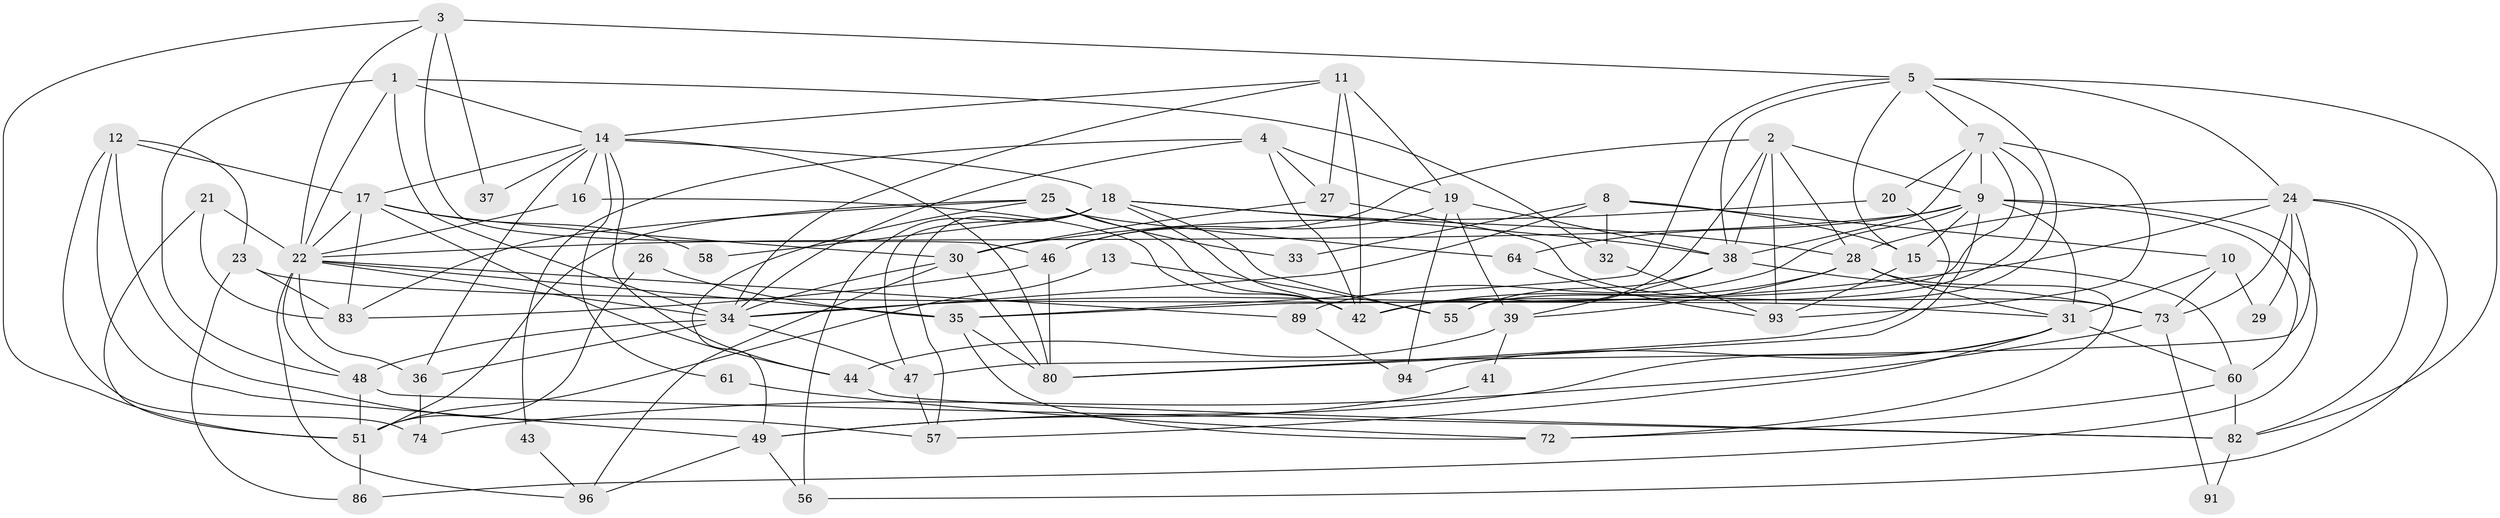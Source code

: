 // original degree distribution, {5: 0.24, 4: 0.19, 3: 0.31, 8: 0.02, 2: 0.13, 6: 0.08, 7: 0.03}
// Generated by graph-tools (version 1.1) at 2025/11/02/27/25 16:11:23]
// undirected, 66 vertices, 164 edges
graph export_dot {
graph [start="1"]
  node [color=gray90,style=filled];
  1;
  2 [super="+100"];
  3 [super="+6"];
  4;
  5 [super="+54"];
  7 [super="+75"];
  8;
  9 [super="+62"];
  10 [super="+66"];
  11;
  12;
  13;
  14 [super="+52"];
  15 [super="+79"];
  16;
  17 [super="+95"];
  18 [super="+45"];
  19 [super="+50"];
  20;
  21;
  22 [super="+53"];
  23;
  24 [super="+70"];
  25 [super="+69"];
  26;
  27 [super="+67"];
  28 [super="+68"];
  29;
  30 [super="+59"];
  31 [super="+77"];
  32 [super="+99"];
  33;
  34 [super="+92"];
  35 [super="+78"];
  36 [super="+88"];
  37;
  38 [super="+40"];
  39 [super="+85"];
  41;
  42 [super="+71"];
  43;
  44;
  46 [super="+65"];
  47 [super="+98"];
  48 [super="+76"];
  49 [super="+81"];
  51 [super="+63"];
  55;
  56;
  57;
  58;
  60;
  61;
  64;
  72 [super="+97"];
  73;
  74;
  80 [super="+90"];
  82 [super="+84"];
  83 [super="+87"];
  86;
  89;
  91;
  93;
  94;
  96;
  1 -- 14;
  1 -- 32;
  1 -- 34;
  1 -- 48;
  1 -- 22;
  2 -- 42;
  2 -- 9;
  2 -- 38;
  2 -- 93;
  2 -- 46;
  2 -- 28;
  3 -- 5;
  3 -- 37;
  3 -- 22;
  3 -- 51;
  3 -- 46;
  4 -- 42;
  4 -- 19;
  4 -- 34;
  4 -- 43;
  4 -- 27;
  5 -- 15;
  5 -- 24;
  5 -- 38;
  5 -- 7;
  5 -- 55;
  5 -- 35;
  5 -- 82;
  7 -- 35;
  7 -- 20;
  7 -- 93;
  7 -- 9;
  7 -- 42;
  7 -- 38;
  8 -- 34;
  8 -- 15;
  8 -- 10;
  8 -- 32;
  8 -- 33;
  9 -- 60;
  9 -- 80;
  9 -- 86;
  9 -- 22;
  9 -- 15;
  9 -- 64;
  9 -- 89;
  9 -- 31;
  10 -- 73;
  10 -- 29;
  10 -- 31;
  11 -- 27;
  11 -- 34;
  11 -- 19;
  11 -- 42;
  11 -- 14;
  12 -- 57;
  12 -- 23;
  12 -- 74;
  12 -- 49;
  12 -- 17;
  13 -- 55;
  13 -- 51;
  14 -- 44;
  14 -- 16;
  14 -- 17;
  14 -- 18;
  14 -- 80;
  14 -- 37;
  14 -- 61;
  14 -- 36;
  15 -- 93;
  15 -- 60;
  16 -- 42;
  16 -- 22;
  17 -- 22;
  17 -- 83;
  17 -- 30;
  17 -- 58;
  17 -- 44;
  18 -- 55;
  18 -- 57;
  18 -- 38;
  18 -- 42;
  18 -- 56;
  18 -- 58;
  18 -- 47;
  18 -- 28;
  19 -- 46;
  19 -- 94;
  19 -- 39;
  19 -- 38;
  20 -- 80;
  20 -- 30;
  21 -- 51;
  21 -- 22;
  21 -- 83;
  22 -- 48;
  22 -- 89;
  22 -- 96;
  22 -- 36;
  22 -- 34;
  22 -- 35;
  23 -- 86;
  23 -- 83;
  23 -- 31;
  24 -- 73;
  24 -- 47;
  24 -- 56;
  24 -- 82;
  24 -- 34;
  24 -- 29;
  24 -- 28;
  25 -- 49;
  25 -- 33;
  25 -- 83;
  25 -- 64;
  25 -- 42;
  25 -- 51;
  26 -- 51;
  26 -- 35;
  27 -- 30;
  27 -- 73;
  28 -- 42;
  28 -- 72;
  28 -- 31;
  28 -- 39;
  30 -- 80;
  30 -- 96;
  30 -- 34;
  31 -- 60;
  31 -- 57;
  31 -- 49;
  31 -- 94;
  32 -- 93;
  34 -- 48;
  34 -- 47;
  34 -- 36;
  35 -- 80;
  35 -- 72;
  36 -- 74;
  38 -- 55;
  38 -- 73;
  38 -- 39;
  39 -- 41;
  39 -- 44;
  41 -- 49;
  43 -- 96;
  44 -- 82;
  46 -- 83 [weight=2];
  46 -- 80;
  47 -- 57;
  48 -- 51;
  48 -- 82;
  49 -- 96;
  49 -- 56;
  51 -- 86;
  60 -- 72;
  60 -- 82;
  61 -- 72;
  64 -- 93;
  73 -- 74;
  73 -- 91;
  82 -- 91;
  89 -- 94;
}
